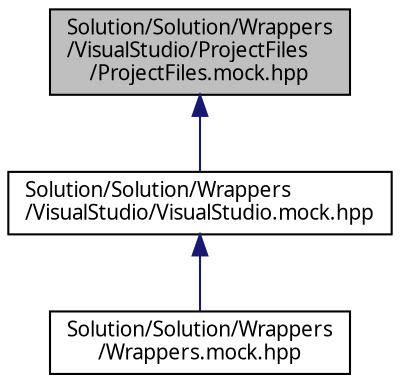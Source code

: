 digraph "Solution/Solution/Wrappers/VisualStudio/ProjectFiles/ProjectFiles.mock.hpp"
{
 // INTERACTIVE_SVG=YES
  edge [fontname="Verdana",fontsize="10",labelfontname="Verdana",labelfontsize="10"];
  node [fontname="Verdana",fontsize="10",shape=record];
  Node1 [label="Solution/Solution/Wrappers\l/VisualStudio/ProjectFiles\l/ProjectFiles.mock.hpp",height=0.2,width=0.4,color="black", fillcolor="grey75", style="filled", fontcolor="black"];
  Node1 -> Node2 [dir="back",color="midnightblue",fontsize="10",style="solid",fontname="Verdana"];
  Node2 [label="Solution/Solution/Wrappers\l/VisualStudio/VisualStudio.mock.hpp",height=0.2,width=0.4,color="black", fillcolor="white", style="filled",URL="$_visual_studio_8mock_8hpp_source.html"];
  Node2 -> Node3 [dir="back",color="midnightblue",fontsize="10",style="solid",fontname="Verdana"];
  Node3 [label="Solution/Solution/Wrappers\l/Wrappers.mock.hpp",height=0.2,width=0.4,color="black", fillcolor="white", style="filled",URL="$_wrappers_8mock_8hpp_source.html"];
}
